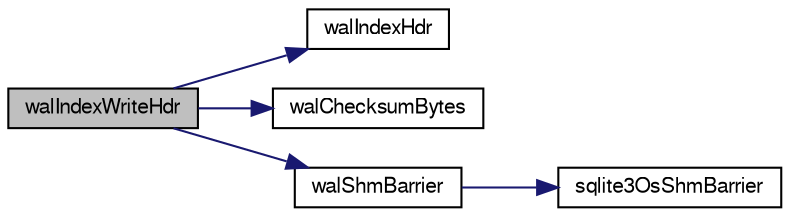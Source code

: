 digraph "walIndexWriteHdr"
{
  edge [fontname="FreeSans",fontsize="10",labelfontname="FreeSans",labelfontsize="10"];
  node [fontname="FreeSans",fontsize="10",shape=record];
  rankdir="LR";
  Node899762 [label="walIndexWriteHdr",height=0.2,width=0.4,color="black", fillcolor="grey75", style="filled", fontcolor="black"];
  Node899762 -> Node899763 [color="midnightblue",fontsize="10",style="solid",fontname="FreeSans"];
  Node899763 [label="walIndexHdr",height=0.2,width=0.4,color="black", fillcolor="white", style="filled",URL="$sqlite3_8c.html#aab2cbd233e7f954c7a260578027bb0ca"];
  Node899762 -> Node899764 [color="midnightblue",fontsize="10",style="solid",fontname="FreeSans"];
  Node899764 [label="walChecksumBytes",height=0.2,width=0.4,color="black", fillcolor="white", style="filled",URL="$sqlite3_8c.html#a19c69852e7fdedf0dac08453403f7487"];
  Node899762 -> Node899765 [color="midnightblue",fontsize="10",style="solid",fontname="FreeSans"];
  Node899765 [label="walShmBarrier",height=0.2,width=0.4,color="black", fillcolor="white", style="filled",URL="$sqlite3_8c.html#ad2521f6deb16bf6c132c44687dd5fd4b"];
  Node899765 -> Node899766 [color="midnightblue",fontsize="10",style="solid",fontname="FreeSans"];
  Node899766 [label="sqlite3OsShmBarrier",height=0.2,width=0.4,color="black", fillcolor="white", style="filled",URL="$sqlite3_8c.html#a57052198198859565aeda03fd69bbcab"];
}
